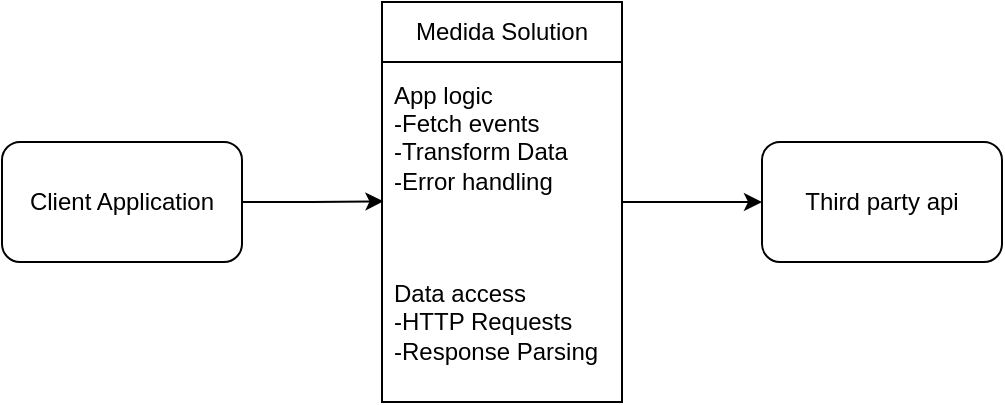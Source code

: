 <mxfile version="24.2.5" type="device">
  <diagram name="Página-1" id="hQyFFPePFCIO7utnhzDi">
    <mxGraphModel dx="1100" dy="990" grid="1" gridSize="10" guides="1" tooltips="1" connect="1" arrows="1" fold="1" page="1" pageScale="1" pageWidth="827" pageHeight="1169" math="0" shadow="0">
      <root>
        <mxCell id="0" />
        <mxCell id="1" parent="0" />
        <mxCell id="-WqwssEOdY1EmHictZxy-1" value="Client Application" style="rounded=1;whiteSpace=wrap;html=1;" vertex="1" parent="1">
          <mxGeometry x="80" y="160" width="120" height="60" as="geometry" />
        </mxCell>
        <mxCell id="-WqwssEOdY1EmHictZxy-4" value="Third party api" style="rounded=1;whiteSpace=wrap;html=1;" vertex="1" parent="1">
          <mxGeometry x="460" y="160" width="120" height="60" as="geometry" />
        </mxCell>
        <mxCell id="-WqwssEOdY1EmHictZxy-15" style="edgeStyle=orthogonalEdgeStyle;rounded=0;orthogonalLoop=1;jettySize=auto;html=1;entryX=0;entryY=0.5;entryDx=0;entryDy=0;" edge="1" parent="1" source="-WqwssEOdY1EmHictZxy-10" target="-WqwssEOdY1EmHictZxy-4">
          <mxGeometry relative="1" as="geometry" />
        </mxCell>
        <mxCell id="-WqwssEOdY1EmHictZxy-10" value="Medida Solution" style="swimlane;fontStyle=0;childLayout=stackLayout;horizontal=1;startSize=30;horizontalStack=0;resizeParent=1;resizeParentMax=0;resizeLast=0;collapsible=1;marginBottom=0;whiteSpace=wrap;html=1;" vertex="1" parent="1">
          <mxGeometry x="270" y="90" width="120" height="200" as="geometry" />
        </mxCell>
        <mxCell id="-WqwssEOdY1EmHictZxy-11" value="App logic&lt;div&gt;-Fetch events&lt;/div&gt;&lt;div&gt;-Transform Data&lt;/div&gt;&lt;div&gt;-Error handling&lt;/div&gt;&lt;div&gt;&lt;br style=&quot;text-align: center;&quot;&gt;&lt;/div&gt;" style="text;strokeColor=none;fillColor=none;align=left;verticalAlign=middle;spacingLeft=4;spacingRight=4;overflow=hidden;points=[[0,0.5],[1,0.5]];portConstraint=eastwest;rotatable=0;whiteSpace=wrap;html=1;" vertex="1" parent="-WqwssEOdY1EmHictZxy-10">
          <mxGeometry y="30" width="120" height="90" as="geometry" />
        </mxCell>
        <mxCell id="-WqwssEOdY1EmHictZxy-12" value="&lt;div style=&quot;&quot;&gt;Data access&lt;/div&gt;&lt;div style=&quot;&quot;&gt;-HTTP Requests&lt;/div&gt;&lt;div style=&quot;&quot;&gt;-Response Parsing&lt;/div&gt;" style="text;strokeColor=none;fillColor=none;align=left;verticalAlign=middle;spacingLeft=4;spacingRight=4;overflow=hidden;points=[[0,0.5],[1,0.5]];portConstraint=eastwest;rotatable=0;whiteSpace=wrap;html=1;" vertex="1" parent="-WqwssEOdY1EmHictZxy-10">
          <mxGeometry y="120" width="120" height="80" as="geometry" />
        </mxCell>
        <mxCell id="-WqwssEOdY1EmHictZxy-16" style="edgeStyle=orthogonalEdgeStyle;rounded=0;orthogonalLoop=1;jettySize=auto;html=1;entryX=0.006;entryY=0.774;entryDx=0;entryDy=0;entryPerimeter=0;" edge="1" parent="1" source="-WqwssEOdY1EmHictZxy-1" target="-WqwssEOdY1EmHictZxy-11">
          <mxGeometry relative="1" as="geometry" />
        </mxCell>
      </root>
    </mxGraphModel>
  </diagram>
</mxfile>
